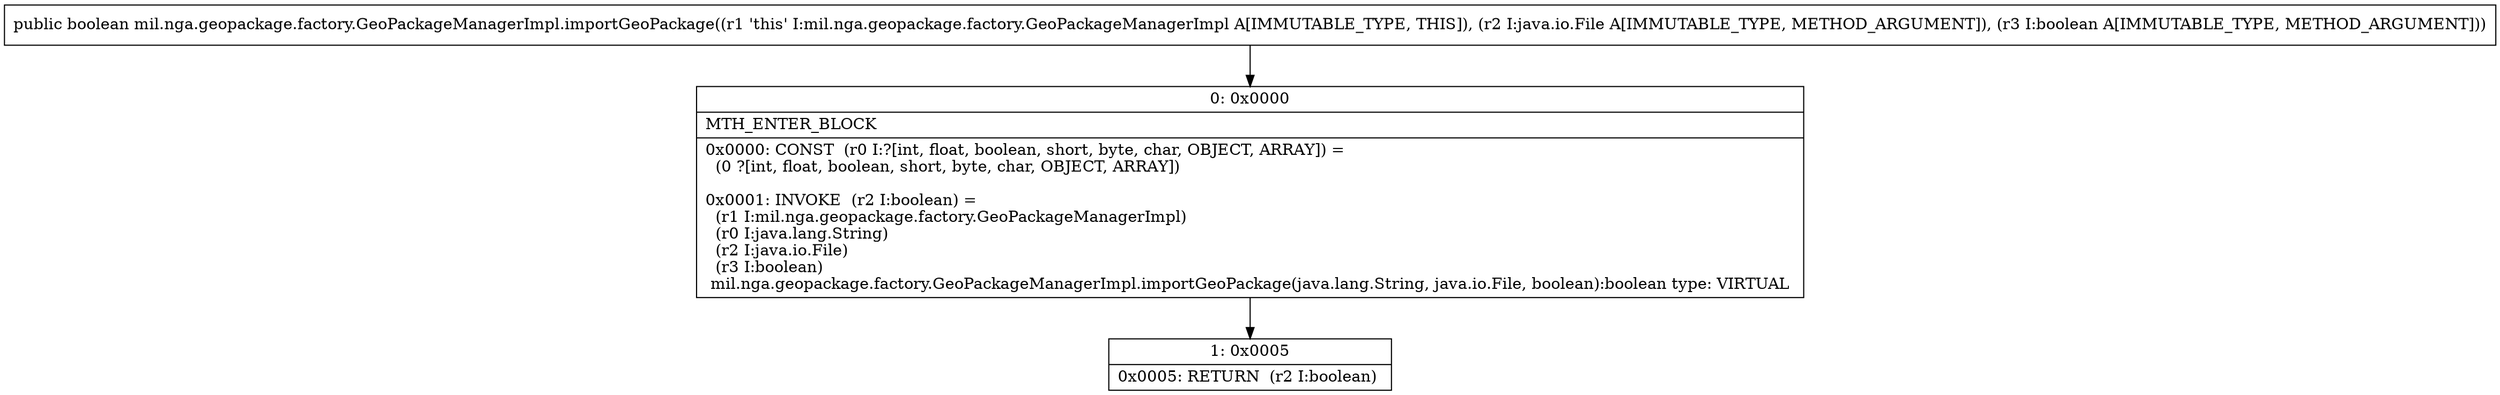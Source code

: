 digraph "CFG formil.nga.geopackage.factory.GeoPackageManagerImpl.importGeoPackage(Ljava\/io\/File;Z)Z" {
Node_0 [shape=record,label="{0\:\ 0x0000|MTH_ENTER_BLOCK\l|0x0000: CONST  (r0 I:?[int, float, boolean, short, byte, char, OBJECT, ARRAY]) = \l  (0 ?[int, float, boolean, short, byte, char, OBJECT, ARRAY])\l \l0x0001: INVOKE  (r2 I:boolean) = \l  (r1 I:mil.nga.geopackage.factory.GeoPackageManagerImpl)\l  (r0 I:java.lang.String)\l  (r2 I:java.io.File)\l  (r3 I:boolean)\l mil.nga.geopackage.factory.GeoPackageManagerImpl.importGeoPackage(java.lang.String, java.io.File, boolean):boolean type: VIRTUAL \l}"];
Node_1 [shape=record,label="{1\:\ 0x0005|0x0005: RETURN  (r2 I:boolean) \l}"];
MethodNode[shape=record,label="{public boolean mil.nga.geopackage.factory.GeoPackageManagerImpl.importGeoPackage((r1 'this' I:mil.nga.geopackage.factory.GeoPackageManagerImpl A[IMMUTABLE_TYPE, THIS]), (r2 I:java.io.File A[IMMUTABLE_TYPE, METHOD_ARGUMENT]), (r3 I:boolean A[IMMUTABLE_TYPE, METHOD_ARGUMENT])) }"];
MethodNode -> Node_0;
Node_0 -> Node_1;
}

